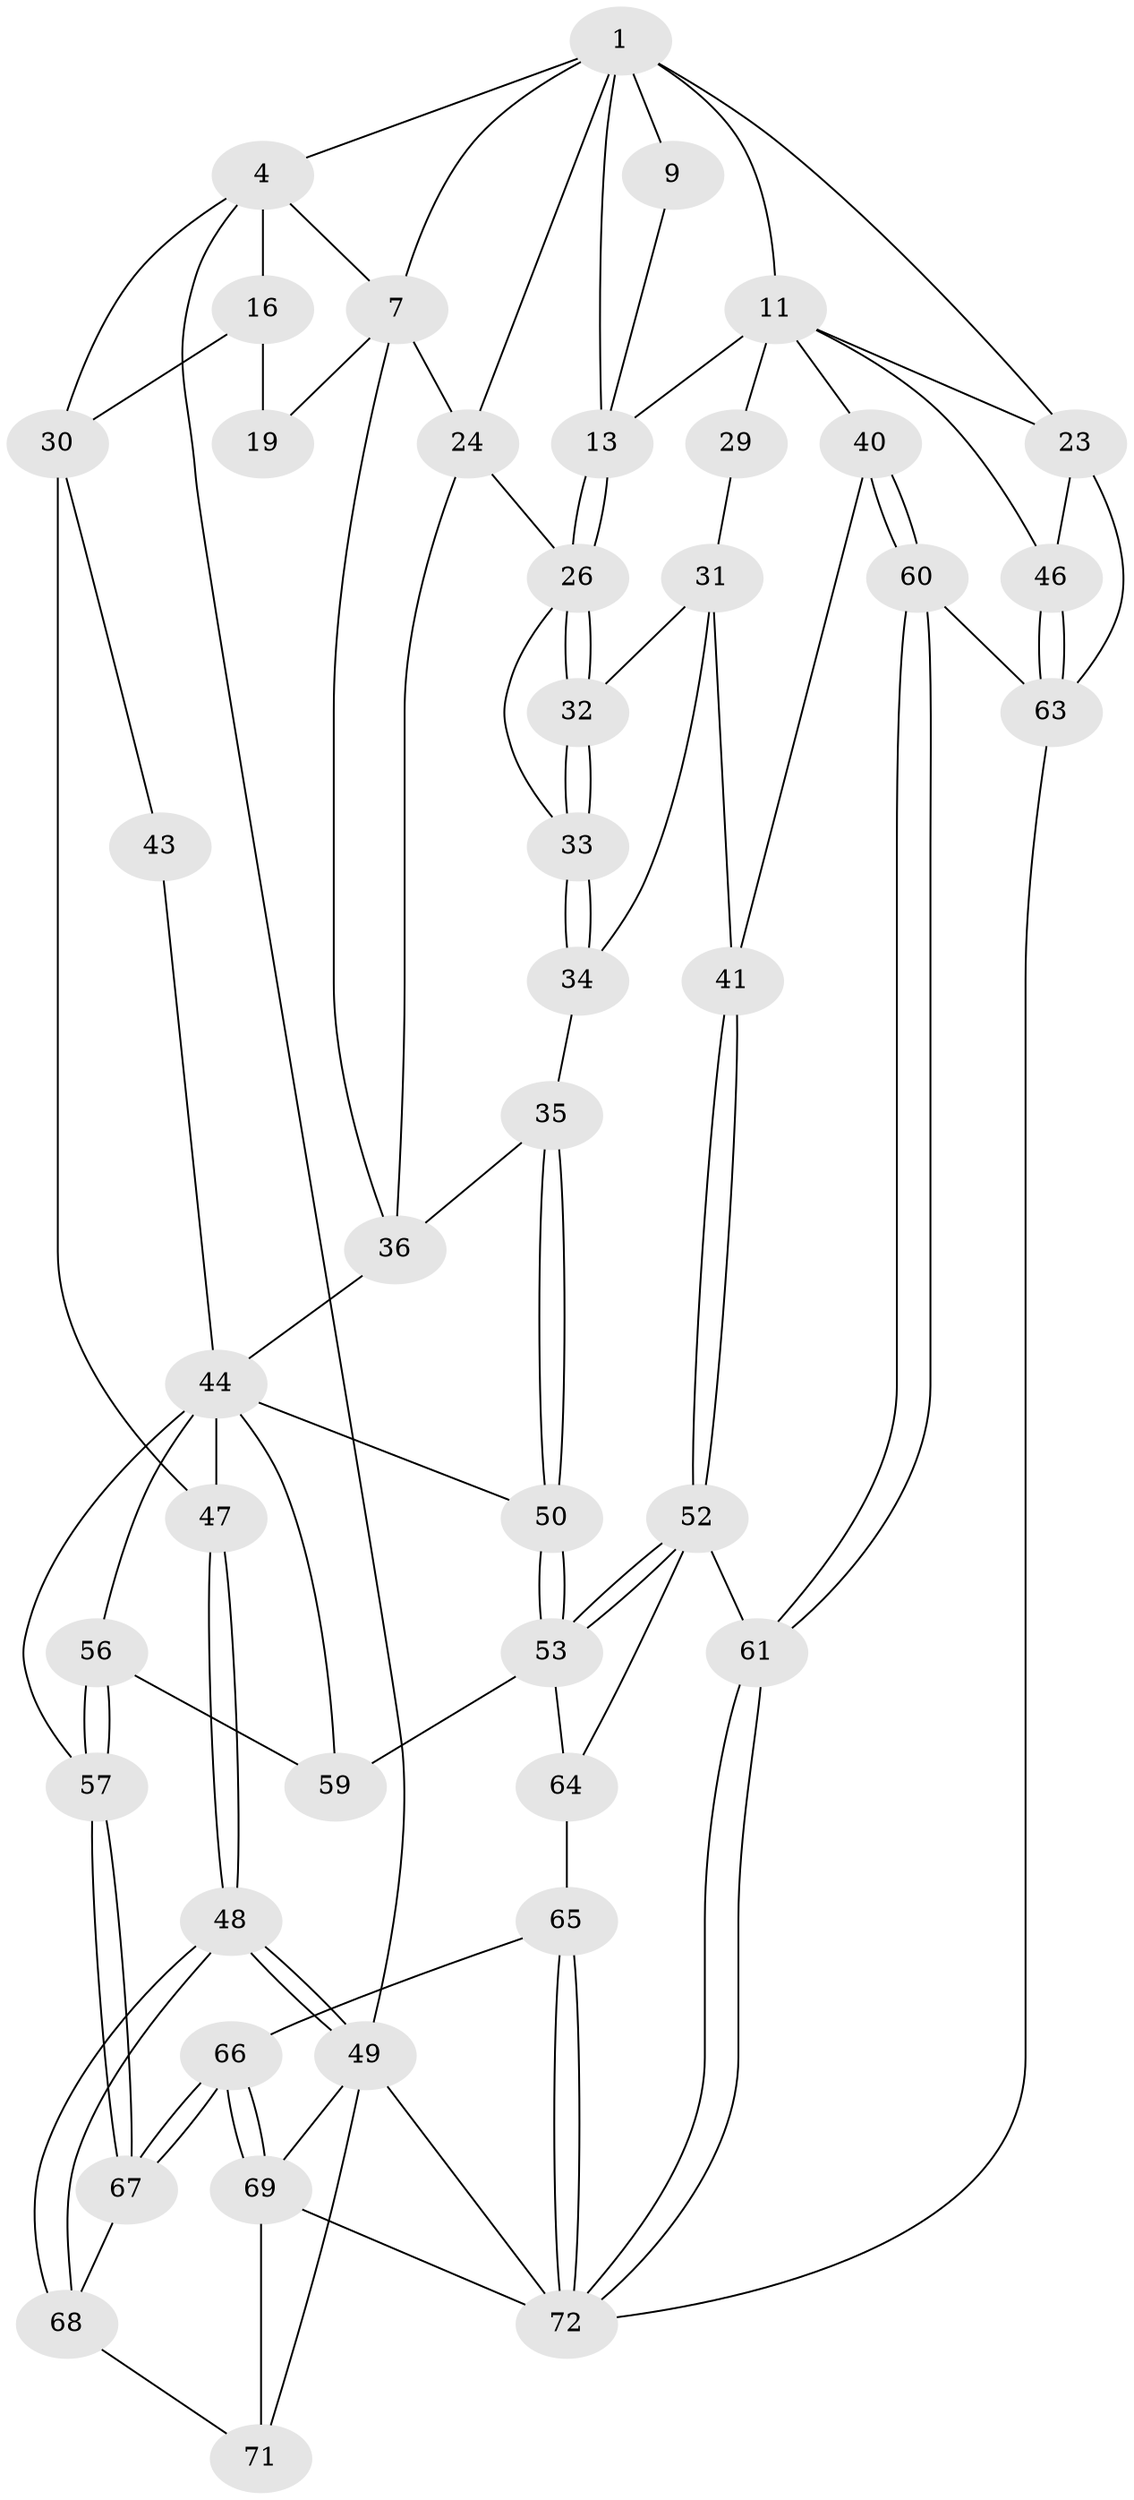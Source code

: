 // original degree distribution, {3: 0.04054054054054054, 4: 0.24324324324324326, 5: 0.5, 6: 0.21621621621621623}
// Generated by graph-tools (version 1.1) at 2025/21/03/04/25 18:21:11]
// undirected, 44 vertices, 99 edges
graph export_dot {
graph [start="1"]
  node [color=gray90,style=filled];
  1 [pos="+0.33496328449781915+0",super="+2+6"];
  4 [pos="+0+0",super="+15+5"];
  7 [pos="+0.19211352930447936+0.16308402960953167",super="+8+17"];
  9 [pos="+0.4220696310759196+0"];
  11 [pos="+0.7265812088646502+0",super="+22+12"];
  13 [pos="+0.5364430020861354+0.1850742081020627",super="+14"];
  16 [pos="+0.05321227413969624+0.08741486968502955",super="+20"];
  19 [pos="+0.16600558167385487+0.2675506165338158"];
  23 [pos="+1+0.2262326033369902"];
  24 [pos="+0.36252706153525693+0.26276099238430184",super="+25"];
  26 [pos="+0.5274830889712696+0.24876205630945988",super="+27"];
  29 [pos="+0.7078320143260804+0.29288464088639227"];
  30 [pos="+0+0.2012838892270737",super="+42"];
  31 [pos="+0.6275053787450735+0.3345938017313852",super="+38"];
  32 [pos="+0.5320912752105812+0.30876846414045955"];
  33 [pos="+0.48992392816110075+0.35424223391581733"];
  34 [pos="+0.47489843432581585+0.435690171637182"];
  35 [pos="+0.4443415435466623+0.4438407208667687"];
  36 [pos="+0.3511757407236196+0.3830538816608513",super="+37"];
  40 [pos="+0.6647711942241504+0.5507707216542517"];
  41 [pos="+0.6236484242011752+0.5529601768502063"];
  43 [pos="+0.0990479232407837+0.3047023789746685"];
  44 [pos="+0.19080862864499612+0.5022343979687045",super="+45+51"];
  46 [pos="+1+0.5803328257961656"];
  47 [pos="+0+0.5936655845978835"];
  48 [pos="+0+0.8750377766736536"];
  49 [pos="+0+1",super="+74"];
  50 [pos="+0.4173176167401041+0.4807312633742405"];
  52 [pos="+0.5151658960052865+0.6997309929511369",super="+62"];
  53 [pos="+0.4229245767918952+0.6774237915455096",super="+58"];
  56 [pos="+0.10503651107387006+0.6920866614834229"];
  57 [pos="+0.07241698327757073+0.702951928374122"];
  59 [pos="+0.2892094293562629+0.654903132990228"];
  60 [pos="+0.731513185466815+0.958862029188501"];
  61 [pos="+0.6726624234429656+1"];
  63 [pos="+1+0.6153454838683695"];
  64 [pos="+0.2552451030310258+0.8095479583600441"];
  65 [pos="+0.24385425065013436+0.8262727707796015"];
  66 [pos="+0.23202918475886264+0.8330714356128575"];
  67 [pos="+0.19384507239843715+0.8334047443255963"];
  68 [pos="+0.13312796970248317+0.8681033716193182"];
  69 [pos="+0.24836491070771416+1",super="+70"];
  71 [pos="+0.12066348047456305+0.9253666723782542"];
  72 [pos="+0.6545613221322312+1",super="+73"];
  1 -- 4;
  1 -- 23;
  1 -- 9 [weight=2];
  1 -- 11;
  1 -- 7;
  1 -- 24;
  1 -- 13;
  4 -- 49;
  4 -- 16;
  4 -- 30;
  4 -- 7;
  7 -- 24;
  7 -- 19;
  7 -- 36;
  9 -- 13;
  11 -- 23;
  11 -- 40;
  11 -- 29 [weight=2];
  11 -- 46;
  11 -- 13;
  13 -- 26;
  13 -- 26;
  16 -- 19;
  16 -- 30;
  23 -- 46;
  23 -- 63;
  24 -- 26;
  24 -- 36;
  26 -- 32;
  26 -- 32;
  26 -- 33;
  29 -- 31;
  30 -- 43;
  30 -- 47;
  31 -- 32;
  31 -- 41;
  31 -- 34;
  32 -- 33;
  32 -- 33;
  33 -- 34;
  33 -- 34;
  34 -- 35;
  35 -- 36;
  35 -- 50;
  35 -- 50;
  36 -- 44;
  40 -- 41;
  40 -- 60;
  40 -- 60;
  41 -- 52;
  41 -- 52;
  43 -- 44;
  44 -- 57;
  44 -- 47;
  44 -- 56;
  44 -- 50;
  44 -- 59;
  46 -- 63;
  46 -- 63;
  47 -- 48;
  47 -- 48;
  48 -- 49;
  48 -- 49;
  48 -- 68;
  48 -- 68;
  49 -- 69;
  49 -- 71;
  49 -- 72;
  50 -- 53;
  50 -- 53;
  52 -- 53;
  52 -- 53;
  52 -- 64;
  52 -- 61;
  53 -- 64;
  53 -- 59;
  56 -- 57;
  56 -- 57;
  56 -- 59;
  57 -- 67;
  57 -- 67;
  60 -- 61;
  60 -- 61;
  60 -- 63;
  61 -- 72;
  61 -- 72;
  63 -- 72;
  64 -- 65;
  65 -- 66;
  65 -- 72;
  65 -- 72;
  66 -- 67;
  66 -- 67;
  66 -- 69;
  66 -- 69;
  67 -- 68;
  68 -- 71;
  69 -- 71;
  69 -- 72;
}
